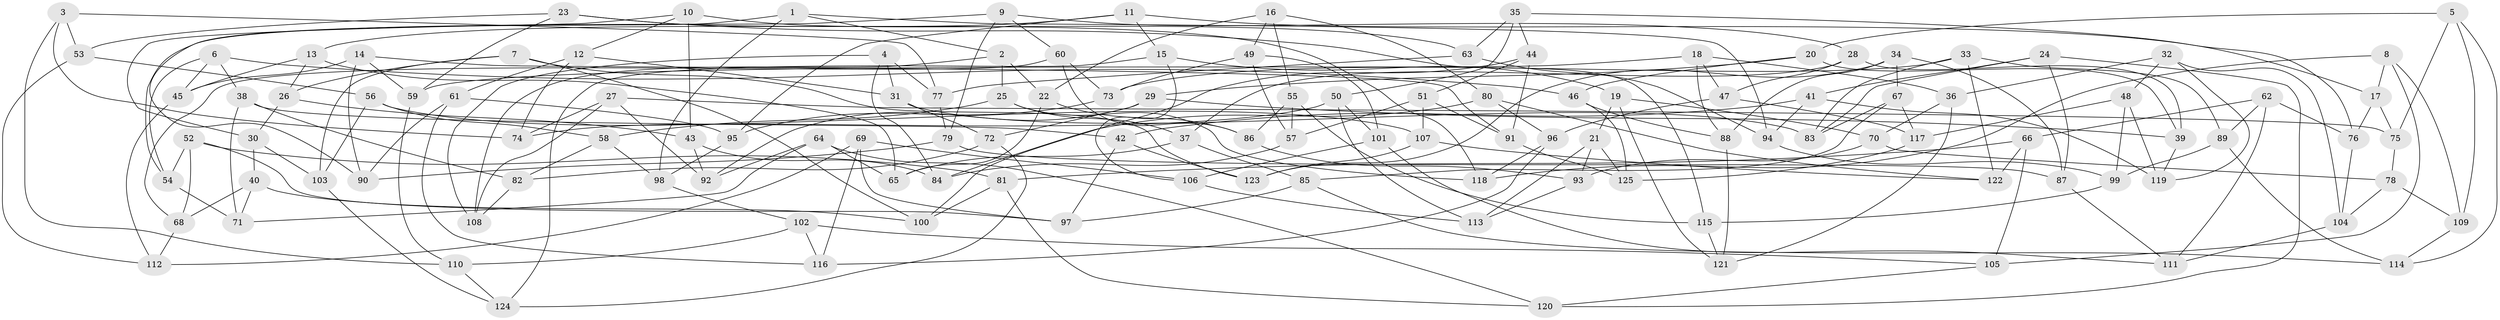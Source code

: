 // Generated by graph-tools (version 1.1) at 2025/11/02/27/25 16:11:47]
// undirected, 125 vertices, 250 edges
graph export_dot {
graph [start="1"]
  node [color=gray90,style=filled];
  1;
  2;
  3;
  4;
  5;
  6;
  7;
  8;
  9;
  10;
  11;
  12;
  13;
  14;
  15;
  16;
  17;
  18;
  19;
  20;
  21;
  22;
  23;
  24;
  25;
  26;
  27;
  28;
  29;
  30;
  31;
  32;
  33;
  34;
  35;
  36;
  37;
  38;
  39;
  40;
  41;
  42;
  43;
  44;
  45;
  46;
  47;
  48;
  49;
  50;
  51;
  52;
  53;
  54;
  55;
  56;
  57;
  58;
  59;
  60;
  61;
  62;
  63;
  64;
  65;
  66;
  67;
  68;
  69;
  70;
  71;
  72;
  73;
  74;
  75;
  76;
  77;
  78;
  79;
  80;
  81;
  82;
  83;
  84;
  85;
  86;
  87;
  88;
  89;
  90;
  91;
  92;
  93;
  94;
  95;
  96;
  97;
  98;
  99;
  100;
  101;
  102;
  103;
  104;
  105;
  106;
  107;
  108;
  109;
  110;
  111;
  112;
  113;
  114;
  115;
  116;
  117;
  118;
  119;
  120;
  121;
  122;
  123;
  124;
  125;
  1 -- 90;
  1 -- 2;
  1 -- 94;
  1 -- 98;
  2 -- 25;
  2 -- 108;
  2 -- 22;
  3 -- 74;
  3 -- 53;
  3 -- 110;
  3 -- 77;
  4 -- 31;
  4 -- 108;
  4 -- 84;
  4 -- 77;
  5 -- 114;
  5 -- 109;
  5 -- 75;
  5 -- 20;
  6 -- 38;
  6 -- 46;
  6 -- 45;
  6 -- 54;
  7 -- 103;
  7 -- 123;
  7 -- 26;
  7 -- 100;
  8 -- 105;
  8 -- 109;
  8 -- 118;
  8 -- 17;
  9 -- 79;
  9 -- 28;
  9 -- 54;
  9 -- 60;
  10 -- 63;
  10 -- 43;
  10 -- 12;
  10 -- 30;
  11 -- 95;
  11 -- 15;
  11 -- 13;
  11 -- 17;
  12 -- 31;
  12 -- 74;
  12 -- 61;
  13 -- 65;
  13 -- 45;
  13 -- 26;
  14 -- 59;
  14 -- 90;
  14 -- 45;
  14 -- 91;
  15 -- 19;
  15 -- 106;
  15 -- 124;
  16 -- 80;
  16 -- 49;
  16 -- 55;
  16 -- 22;
  17 -- 76;
  17 -- 75;
  18 -- 36;
  18 -- 88;
  18 -- 47;
  18 -- 59;
  19 -- 21;
  19 -- 121;
  19 -- 70;
  20 -- 46;
  20 -- 39;
  20 -- 29;
  21 -- 113;
  21 -- 125;
  21 -- 93;
  22 -- 65;
  22 -- 86;
  23 -- 59;
  23 -- 118;
  23 -- 53;
  23 -- 115;
  24 -- 120;
  24 -- 41;
  24 -- 87;
  24 -- 83;
  25 -- 58;
  25 -- 118;
  25 -- 37;
  26 -- 43;
  26 -- 30;
  27 -- 75;
  27 -- 92;
  27 -- 74;
  27 -- 108;
  28 -- 47;
  28 -- 39;
  28 -- 37;
  29 -- 39;
  29 -- 72;
  29 -- 92;
  30 -- 40;
  30 -- 103;
  31 -- 83;
  31 -- 72;
  32 -- 104;
  32 -- 119;
  32 -- 36;
  32 -- 48;
  33 -- 73;
  33 -- 122;
  33 -- 83;
  33 -- 89;
  34 -- 88;
  34 -- 87;
  34 -- 123;
  34 -- 67;
  35 -- 63;
  35 -- 44;
  35 -- 50;
  35 -- 76;
  36 -- 70;
  36 -- 121;
  37 -- 65;
  37 -- 85;
  38 -- 42;
  38 -- 82;
  38 -- 71;
  39 -- 119;
  40 -- 71;
  40 -- 68;
  40 -- 100;
  41 -- 119;
  41 -- 42;
  41 -- 94;
  42 -- 123;
  42 -- 97;
  43 -- 84;
  43 -- 92;
  44 -- 51;
  44 -- 100;
  44 -- 91;
  45 -- 112;
  46 -- 88;
  46 -- 125;
  47 -- 96;
  47 -- 117;
  48 -- 117;
  48 -- 99;
  48 -- 119;
  49 -- 57;
  49 -- 73;
  49 -- 101;
  50 -- 74;
  50 -- 113;
  50 -- 101;
  51 -- 57;
  51 -- 91;
  51 -- 107;
  52 -- 97;
  52 -- 68;
  52 -- 81;
  52 -- 54;
  53 -- 112;
  53 -- 56;
  54 -- 71;
  55 -- 57;
  55 -- 115;
  55 -- 86;
  56 -- 107;
  56 -- 103;
  56 -- 58;
  57 -- 84;
  58 -- 82;
  58 -- 98;
  59 -- 110;
  60 -- 68;
  60 -- 86;
  60 -- 73;
  61 -- 95;
  61 -- 90;
  61 -- 116;
  62 -- 66;
  62 -- 111;
  62 -- 89;
  62 -- 76;
  63 -- 94;
  63 -- 77;
  64 -- 71;
  64 -- 65;
  64 -- 92;
  64 -- 120;
  66 -- 122;
  66 -- 105;
  66 -- 81;
  67 -- 117;
  67 -- 85;
  67 -- 83;
  68 -- 112;
  69 -- 112;
  69 -- 97;
  69 -- 116;
  69 -- 106;
  70 -- 93;
  70 -- 78;
  72 -- 82;
  72 -- 124;
  73 -- 95;
  75 -- 78;
  76 -- 104;
  77 -- 79;
  78 -- 104;
  78 -- 109;
  79 -- 90;
  79 -- 87;
  80 -- 84;
  80 -- 122;
  80 -- 96;
  81 -- 120;
  81 -- 100;
  82 -- 108;
  85 -- 97;
  85 -- 114;
  86 -- 93;
  87 -- 111;
  88 -- 121;
  89 -- 114;
  89 -- 99;
  91 -- 125;
  93 -- 113;
  94 -- 99;
  95 -- 98;
  96 -- 118;
  96 -- 116;
  98 -- 102;
  99 -- 115;
  101 -- 106;
  101 -- 111;
  102 -- 110;
  102 -- 116;
  102 -- 105;
  103 -- 124;
  104 -- 111;
  105 -- 120;
  106 -- 113;
  107 -- 122;
  107 -- 123;
  109 -- 114;
  110 -- 124;
  115 -- 121;
  117 -- 125;
}
